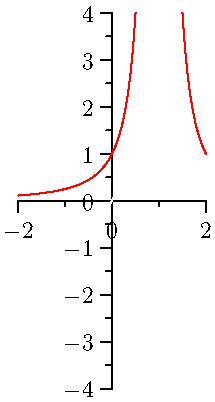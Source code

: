 import graph;
size(0,200);

real l(real x) { return 2x; }
real f1(real x) {return 1/(x-1)^2; }
real f2(real x) {return 1/(x-1)^2; }

draw(graph(l,-2,2),white);
draw(graph(f1,-2,1-0.5),red);
draw(graph(f2,1+0.5,2),red);

xaxis(RightTicks);
yaxis(LeftTicks);

//path c=circle((1,2),0.05);
//filldraw(c,white);
//draw(c,red);

//path c=circle((1,1),0.05);
//filldraw(c,red);
//draw(c,red);
